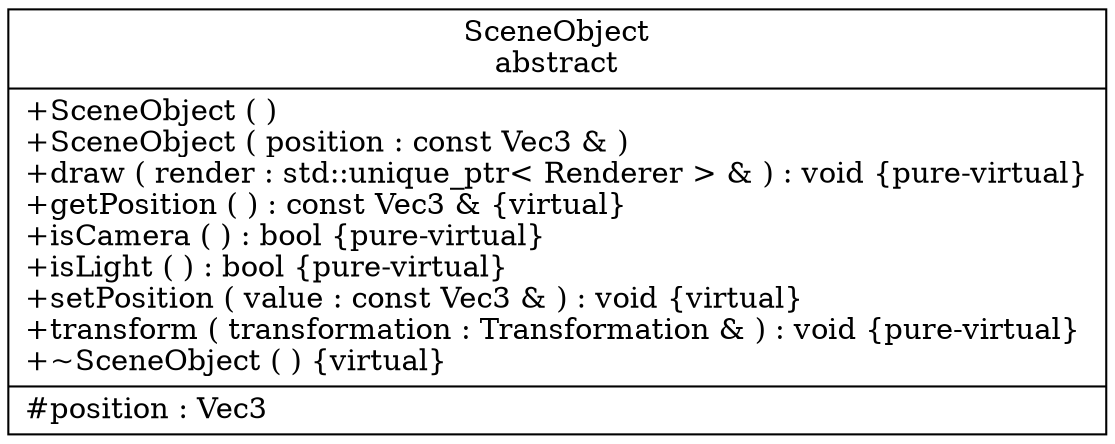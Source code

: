 digraph SceneObject
{
graph [ rankdir="RL" ]
"dc/df8/class_scene_object" [ label="SceneObject\nabstract\n|+SceneObject (  )\l+SceneObject ( position : const Vec3 & )\l+draw ( render : std::unique_ptr\< Renderer \> & ) : void \{pure-virtual\}\l+getPosition (  ) : const Vec3 & \{virtual\}\l+isCamera (  ) : bool \{pure-virtual\}\l+isLight (  ) : bool \{pure-virtual\}\l+setPosition ( value : const Vec3 & ) : void \{virtual\}\l+transform ( transformation : Transformation & ) : void \{pure-virtual\}\l+~SceneObject (  ) \{virtual\}\l|#position : Vec3\l" shape="record" ]
}